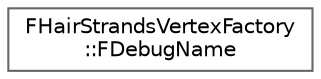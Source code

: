digraph "Graphical Class Hierarchy"
{
 // INTERACTIVE_SVG=YES
 // LATEX_PDF_SIZE
  bgcolor="transparent";
  edge [fontname=Helvetica,fontsize=10,labelfontname=Helvetica,labelfontsize=10];
  node [fontname=Helvetica,fontsize=10,shape=box,height=0.2,width=0.4];
  rankdir="LR";
  Node0 [id="Node000000",label="FHairStrandsVertexFactory\l::FDebugName",height=0.2,width=0.4,color="grey40", fillcolor="white", style="filled",URL="$dc/df4/structFHairStrandsVertexFactory_1_1FDebugName.html",tooltip=" "];
}
